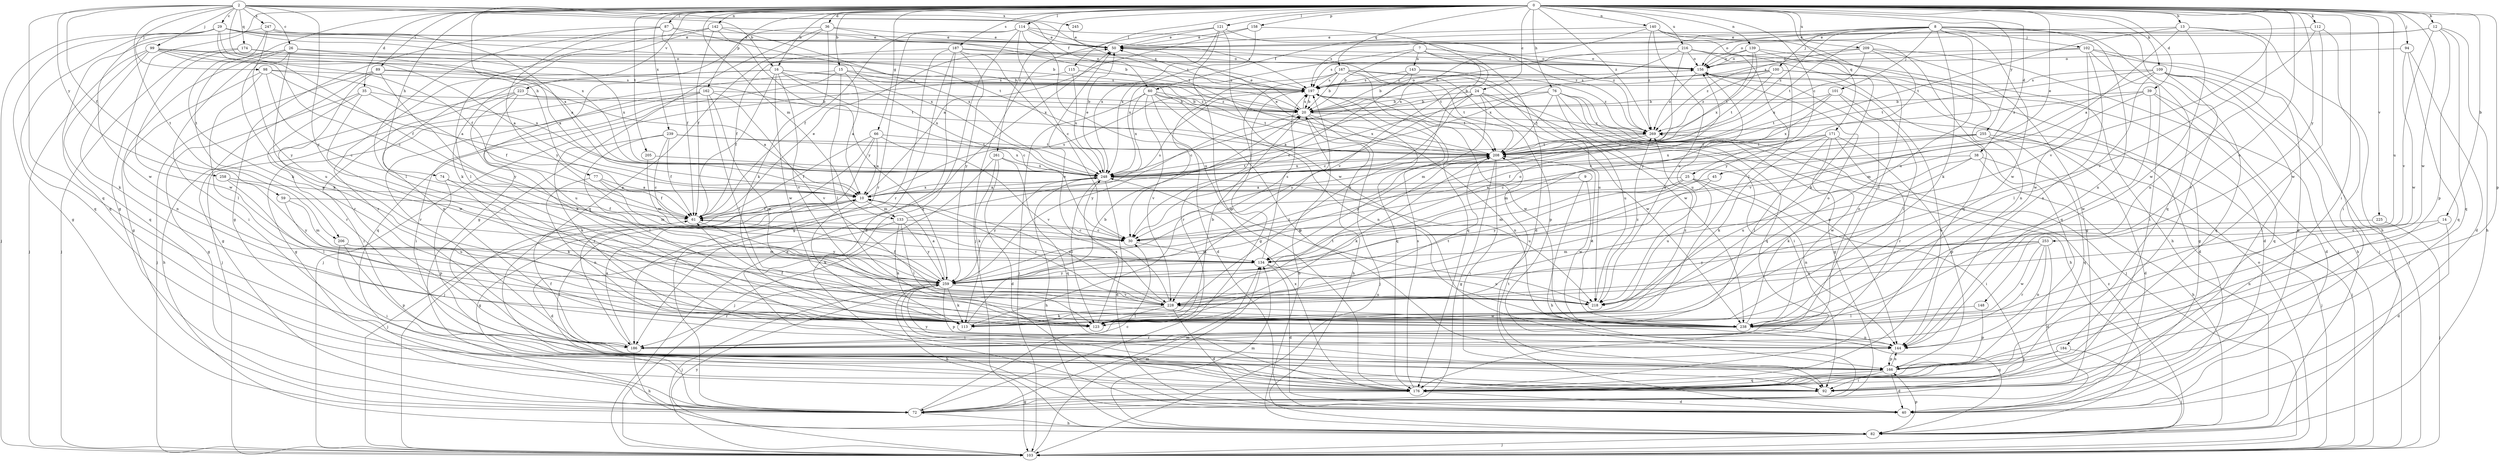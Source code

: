 strict digraph  {
0;
2;
7;
8;
9;
10;
12;
13;
14;
15;
16;
20;
24;
25;
26;
29;
30;
35;
36;
38;
39;
40;
45;
50;
59;
60;
61;
66;
72;
74;
76;
77;
82;
87;
89;
92;
94;
98;
99;
100;
101;
102;
103;
109;
112;
113;
114;
115;
121;
123;
133;
134;
139;
140;
142;
143;
144;
148;
156;
158;
162;
166;
167;
171;
174;
176;
184;
186;
187;
197;
205;
206;
208;
209;
216;
218;
223;
225;
228;
238;
239;
245;
247;
248;
253;
255;
258;
259;
261;
269;
0 -> 12  [label=b];
0 -> 13  [label=b];
0 -> 14  [label=b];
0 -> 15  [label=b];
0 -> 16  [label=b];
0 -> 24  [label=c];
0 -> 25  [label=c];
0 -> 35  [label=d];
0 -> 36  [label=d];
0 -> 38  [label=d];
0 -> 39  [label=d];
0 -> 45  [label=e];
0 -> 66  [label=g];
0 -> 72  [label=g];
0 -> 74  [label=h];
0 -> 76  [label=h];
0 -> 77  [label=h];
0 -> 87  [label=i];
0 -> 89  [label=i];
0 -> 92  [label=i];
0 -> 94  [label=j];
0 -> 109  [label=k];
0 -> 112  [label=k];
0 -> 114  [label=l];
0 -> 115  [label=l];
0 -> 121  [label=l];
0 -> 133  [label=m];
0 -> 139  [label=n];
0 -> 140  [label=n];
0 -> 142  [label=n];
0 -> 148  [label=o];
0 -> 158  [label=p];
0 -> 162  [label=p];
0 -> 166  [label=p];
0 -> 167  [label=q];
0 -> 171  [label=q];
0 -> 187  [label=s];
0 -> 205  [label=t];
0 -> 206  [label=t];
0 -> 209  [label=u];
0 -> 216  [label=u];
0 -> 218  [label=u];
0 -> 223  [label=v];
0 -> 225  [label=v];
0 -> 228  [label=v];
0 -> 238  [label=w];
0 -> 239  [label=x];
0 -> 253  [label=y];
0 -> 255  [label=y];
0 -> 261  [label=z];
0 -> 269  [label=z];
2 -> 16  [label=b];
2 -> 26  [label=c];
2 -> 29  [label=c];
2 -> 59  [label=f];
2 -> 60  [label=f];
2 -> 98  [label=j];
2 -> 99  [label=j];
2 -> 174  [label=q];
2 -> 176  [label=q];
2 -> 206  [label=t];
2 -> 208  [label=t];
2 -> 245  [label=x];
2 -> 247  [label=x];
2 -> 248  [label=x];
2 -> 258  [label=y];
2 -> 259  [label=y];
7 -> 20  [label=b];
7 -> 40  [label=d];
7 -> 113  [label=k];
7 -> 143  [label=n];
7 -> 156  [label=o];
7 -> 248  [label=x];
8 -> 60  [label=f];
8 -> 100  [label=j];
8 -> 101  [label=j];
8 -> 102  [label=j];
8 -> 113  [label=k];
8 -> 144  [label=n];
8 -> 156  [label=o];
8 -> 176  [label=q];
8 -> 184  [label=r];
8 -> 197  [label=s];
8 -> 208  [label=t];
8 -> 218  [label=u];
8 -> 238  [label=w];
8 -> 269  [label=z];
9 -> 10  [label=a];
9 -> 82  [label=h];
9 -> 238  [label=w];
10 -> 61  [label=f];
10 -> 72  [label=g];
10 -> 92  [label=i];
10 -> 103  [label=j];
10 -> 113  [label=k];
10 -> 133  [label=m];
10 -> 197  [label=s];
10 -> 228  [label=v];
10 -> 248  [label=x];
12 -> 50  [label=e];
12 -> 82  [label=h];
12 -> 156  [label=o];
12 -> 166  [label=p];
12 -> 176  [label=q];
12 -> 228  [label=v];
13 -> 10  [label=a];
13 -> 50  [label=e];
13 -> 82  [label=h];
13 -> 144  [label=n];
13 -> 208  [label=t];
13 -> 238  [label=w];
14 -> 30  [label=c];
14 -> 40  [label=d];
14 -> 144  [label=n];
15 -> 10  [label=a];
15 -> 103  [label=j];
15 -> 123  [label=l];
15 -> 176  [label=q];
15 -> 197  [label=s];
15 -> 269  [label=z];
16 -> 30  [label=c];
16 -> 61  [label=f];
16 -> 144  [label=n];
16 -> 186  [label=r];
16 -> 197  [label=s];
16 -> 228  [label=v];
16 -> 238  [label=w];
16 -> 248  [label=x];
16 -> 269  [label=z];
20 -> 50  [label=e];
20 -> 82  [label=h];
20 -> 103  [label=j];
20 -> 144  [label=n];
20 -> 197  [label=s];
20 -> 259  [label=y];
20 -> 269  [label=z];
24 -> 10  [label=a];
24 -> 20  [label=b];
24 -> 30  [label=c];
24 -> 82  [label=h];
24 -> 134  [label=m];
24 -> 144  [label=n];
24 -> 238  [label=w];
24 -> 259  [label=y];
25 -> 10  [label=a];
25 -> 92  [label=i];
25 -> 134  [label=m];
25 -> 144  [label=n];
25 -> 218  [label=u];
25 -> 259  [label=y];
26 -> 10  [label=a];
26 -> 72  [label=g];
26 -> 92  [label=i];
26 -> 113  [label=k];
26 -> 156  [label=o];
26 -> 218  [label=u];
29 -> 20  [label=b];
29 -> 50  [label=e];
29 -> 61  [label=f];
29 -> 72  [label=g];
29 -> 103  [label=j];
29 -> 176  [label=q];
29 -> 197  [label=s];
29 -> 208  [label=t];
29 -> 238  [label=w];
29 -> 248  [label=x];
30 -> 134  [label=m];
35 -> 20  [label=b];
35 -> 61  [label=f];
35 -> 72  [label=g];
35 -> 186  [label=r];
35 -> 238  [label=w];
36 -> 20  [label=b];
36 -> 50  [label=e];
36 -> 72  [label=g];
36 -> 92  [label=i];
36 -> 113  [label=k];
36 -> 176  [label=q];
38 -> 82  [label=h];
38 -> 103  [label=j];
38 -> 113  [label=k];
38 -> 218  [label=u];
38 -> 248  [label=x];
39 -> 20  [label=b];
39 -> 40  [label=d];
39 -> 134  [label=m];
39 -> 176  [label=q];
39 -> 238  [label=w];
39 -> 269  [label=z];
45 -> 10  [label=a];
45 -> 228  [label=v];
50 -> 156  [label=o];
50 -> 208  [label=t];
59 -> 61  [label=f];
59 -> 134  [label=m];
59 -> 218  [label=u];
60 -> 20  [label=b];
60 -> 40  [label=d];
60 -> 103  [label=j];
60 -> 144  [label=n];
60 -> 166  [label=p];
60 -> 208  [label=t];
60 -> 228  [label=v];
60 -> 248  [label=x];
61 -> 30  [label=c];
61 -> 50  [label=e];
61 -> 259  [label=y];
66 -> 10  [label=a];
66 -> 61  [label=f];
66 -> 103  [label=j];
66 -> 186  [label=r];
66 -> 208  [label=t];
66 -> 228  [label=v];
72 -> 30  [label=c];
72 -> 82  [label=h];
72 -> 134  [label=m];
72 -> 208  [label=t];
74 -> 10  [label=a];
74 -> 113  [label=k];
74 -> 166  [label=p];
76 -> 20  [label=b];
76 -> 72  [label=g];
76 -> 92  [label=i];
76 -> 103  [label=j];
76 -> 176  [label=q];
76 -> 208  [label=t];
76 -> 218  [label=u];
76 -> 248  [label=x];
77 -> 10  [label=a];
77 -> 61  [label=f];
77 -> 134  [label=m];
77 -> 144  [label=n];
82 -> 20  [label=b];
82 -> 103  [label=j];
82 -> 134  [label=m];
82 -> 166  [label=p];
82 -> 269  [label=z];
87 -> 50  [label=e];
87 -> 61  [label=f];
87 -> 72  [label=g];
87 -> 123  [label=l];
87 -> 248  [label=x];
87 -> 259  [label=y];
89 -> 72  [label=g];
89 -> 103  [label=j];
89 -> 186  [label=r];
89 -> 197  [label=s];
89 -> 208  [label=t];
89 -> 259  [label=y];
94 -> 40  [label=d];
94 -> 156  [label=o];
94 -> 176  [label=q];
94 -> 238  [label=w];
98 -> 10  [label=a];
98 -> 30  [label=c];
98 -> 123  [label=l];
98 -> 144  [label=n];
98 -> 197  [label=s];
98 -> 248  [label=x];
99 -> 10  [label=a];
99 -> 20  [label=b];
99 -> 30  [label=c];
99 -> 61  [label=f];
99 -> 103  [label=j];
99 -> 113  [label=k];
99 -> 156  [label=o];
99 -> 176  [label=q];
100 -> 20  [label=b];
100 -> 40  [label=d];
100 -> 72  [label=g];
100 -> 197  [label=s];
100 -> 208  [label=t];
100 -> 269  [label=z];
101 -> 20  [label=b];
101 -> 40  [label=d];
101 -> 123  [label=l];
101 -> 208  [label=t];
101 -> 248  [label=x];
102 -> 40  [label=d];
102 -> 92  [label=i];
102 -> 103  [label=j];
102 -> 144  [label=n];
102 -> 156  [label=o];
102 -> 197  [label=s];
102 -> 238  [label=w];
103 -> 50  [label=e];
103 -> 134  [label=m];
103 -> 156  [label=o];
103 -> 259  [label=y];
109 -> 82  [label=h];
109 -> 92  [label=i];
109 -> 103  [label=j];
109 -> 123  [label=l];
109 -> 176  [label=q];
109 -> 197  [label=s];
109 -> 208  [label=t];
109 -> 228  [label=v];
112 -> 50  [label=e];
112 -> 92  [label=i];
112 -> 228  [label=v];
112 -> 238  [label=w];
113 -> 20  [label=b];
113 -> 197  [label=s];
113 -> 208  [label=t];
113 -> 269  [label=z];
114 -> 30  [label=c];
114 -> 50  [label=e];
114 -> 61  [label=f];
114 -> 176  [label=q];
114 -> 186  [label=r];
114 -> 197  [label=s];
114 -> 218  [label=u];
114 -> 269  [label=z];
115 -> 103  [label=j];
115 -> 197  [label=s];
115 -> 248  [label=x];
121 -> 50  [label=e];
121 -> 103  [label=j];
121 -> 176  [label=q];
121 -> 238  [label=w];
121 -> 248  [label=x];
121 -> 269  [label=z];
123 -> 20  [label=b];
123 -> 61  [label=f];
123 -> 208  [label=t];
123 -> 248  [label=x];
133 -> 30  [label=c];
133 -> 40  [label=d];
133 -> 113  [label=k];
133 -> 123  [label=l];
133 -> 197  [label=s];
133 -> 259  [label=y];
134 -> 40  [label=d];
134 -> 197  [label=s];
134 -> 218  [label=u];
134 -> 259  [label=y];
139 -> 113  [label=k];
139 -> 144  [label=n];
139 -> 156  [label=o];
139 -> 197  [label=s];
139 -> 208  [label=t];
139 -> 248  [label=x];
140 -> 50  [label=e];
140 -> 123  [label=l];
140 -> 176  [label=q];
140 -> 186  [label=r];
140 -> 218  [label=u];
140 -> 248  [label=x];
140 -> 269  [label=z];
142 -> 50  [label=e];
142 -> 61  [label=f];
142 -> 113  [label=k];
142 -> 123  [label=l];
142 -> 248  [label=x];
142 -> 259  [label=y];
143 -> 20  [label=b];
143 -> 30  [label=c];
143 -> 197  [label=s];
143 -> 238  [label=w];
143 -> 269  [label=z];
144 -> 166  [label=p];
148 -> 123  [label=l];
148 -> 166  [label=p];
156 -> 197  [label=s];
156 -> 218  [label=u];
156 -> 269  [label=z];
158 -> 10  [label=a];
158 -> 50  [label=e];
158 -> 228  [label=v];
158 -> 248  [label=x];
162 -> 20  [label=b];
162 -> 72  [label=g];
162 -> 92  [label=i];
162 -> 123  [label=l];
162 -> 186  [label=r];
162 -> 228  [label=v];
162 -> 238  [label=w];
166 -> 40  [label=d];
166 -> 92  [label=i];
166 -> 144  [label=n];
166 -> 176  [label=q];
166 -> 259  [label=y];
167 -> 20  [label=b];
167 -> 30  [label=c];
167 -> 72  [label=g];
167 -> 166  [label=p];
167 -> 176  [label=q];
167 -> 197  [label=s];
167 -> 208  [label=t];
167 -> 218  [label=u];
171 -> 113  [label=k];
171 -> 123  [label=l];
171 -> 134  [label=m];
171 -> 166  [label=p];
171 -> 186  [label=r];
171 -> 208  [label=t];
171 -> 238  [label=w];
171 -> 248  [label=x];
174 -> 103  [label=j];
174 -> 156  [label=o];
174 -> 238  [label=w];
174 -> 248  [label=x];
176 -> 40  [label=d];
176 -> 72  [label=g];
176 -> 156  [label=o];
176 -> 197  [label=s];
176 -> 248  [label=x];
184 -> 103  [label=j];
184 -> 166  [label=p];
184 -> 176  [label=q];
186 -> 10  [label=a];
186 -> 61  [label=f];
186 -> 82  [label=h];
186 -> 156  [label=o];
187 -> 40  [label=d];
187 -> 61  [label=f];
187 -> 72  [label=g];
187 -> 156  [label=o];
187 -> 186  [label=r];
187 -> 197  [label=s];
187 -> 248  [label=x];
187 -> 259  [label=y];
197 -> 20  [label=b];
197 -> 156  [label=o];
197 -> 176  [label=q];
197 -> 186  [label=r];
197 -> 208  [label=t];
197 -> 238  [label=w];
205 -> 134  [label=m];
205 -> 248  [label=x];
206 -> 92  [label=i];
206 -> 134  [label=m];
206 -> 166  [label=p];
208 -> 50  [label=e];
208 -> 72  [label=g];
208 -> 92  [label=i];
208 -> 113  [label=k];
208 -> 248  [label=x];
209 -> 72  [label=g];
209 -> 103  [label=j];
209 -> 156  [label=o];
209 -> 248  [label=x];
209 -> 259  [label=y];
209 -> 269  [label=z];
216 -> 20  [label=b];
216 -> 30  [label=c];
216 -> 82  [label=h];
216 -> 156  [label=o];
216 -> 176  [label=q];
216 -> 248  [label=x];
216 -> 259  [label=y];
218 -> 269  [label=z];
223 -> 10  [label=a];
223 -> 20  [label=b];
223 -> 82  [label=h];
223 -> 92  [label=i];
223 -> 113  [label=k];
223 -> 218  [label=u];
225 -> 30  [label=c];
225 -> 103  [label=j];
228 -> 10  [label=a];
228 -> 40  [label=d];
228 -> 50  [label=e];
228 -> 113  [label=k];
228 -> 123  [label=l];
228 -> 238  [label=w];
238 -> 144  [label=n];
238 -> 156  [label=o];
238 -> 186  [label=r];
238 -> 208  [label=t];
239 -> 30  [label=c];
239 -> 61  [label=f];
239 -> 113  [label=k];
239 -> 123  [label=l];
239 -> 208  [label=t];
239 -> 248  [label=x];
245 -> 50  [label=e];
247 -> 10  [label=a];
247 -> 50  [label=e];
247 -> 113  [label=k];
247 -> 176  [label=q];
247 -> 259  [label=y];
248 -> 10  [label=a];
248 -> 40  [label=d];
248 -> 50  [label=e];
248 -> 82  [label=h];
248 -> 123  [label=l];
248 -> 208  [label=t];
248 -> 218  [label=u];
248 -> 259  [label=y];
253 -> 40  [label=d];
253 -> 134  [label=m];
253 -> 144  [label=n];
253 -> 186  [label=r];
253 -> 228  [label=v];
253 -> 238  [label=w];
253 -> 259  [label=y];
255 -> 30  [label=c];
255 -> 40  [label=d];
255 -> 61  [label=f];
255 -> 103  [label=j];
255 -> 176  [label=q];
255 -> 208  [label=t];
258 -> 10  [label=a];
258 -> 123  [label=l];
258 -> 259  [label=y];
259 -> 10  [label=a];
259 -> 61  [label=f];
259 -> 82  [label=h];
259 -> 92  [label=i];
259 -> 103  [label=j];
259 -> 113  [label=k];
259 -> 156  [label=o];
259 -> 166  [label=p];
259 -> 186  [label=r];
259 -> 208  [label=t];
259 -> 218  [label=u];
259 -> 228  [label=v];
261 -> 40  [label=d];
261 -> 103  [label=j];
261 -> 113  [label=k];
261 -> 176  [label=q];
261 -> 248  [label=x];
269 -> 208  [label=t];
269 -> 259  [label=y];
}
